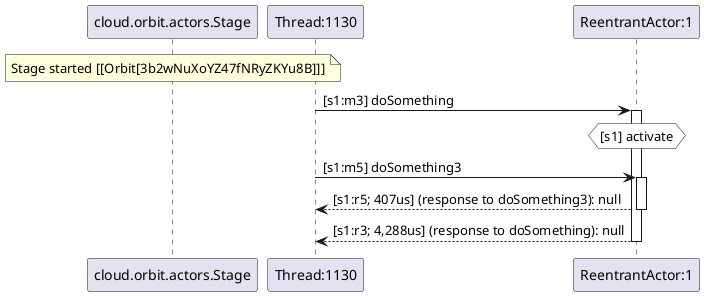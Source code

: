 @startuml
note over "cloud.orbit.actors.Stage": Stage started [[Orbit[3b2wNuXoYZ47fNRyZKYu8B]]]
"Thread:1130" -> "ReentrantActor:1" : [s1:m3] doSomething
activate "ReentrantActor:1"
hnote over "ReentrantActor:1" #white : [s1] activate
"Thread:1130" -> "ReentrantActor:1" : [s1:m5] doSomething3
activate "ReentrantActor:1"
"ReentrantActor:1" --> "Thread:1130" : [s1:r5; 407us] (response to doSomething3): null
deactivate "ReentrantActor:1"
"ReentrantActor:1" --> "Thread:1130" : [s1:r3; 4,288us] (response to doSomething): null
deactivate "ReentrantActor:1"
@enduml
